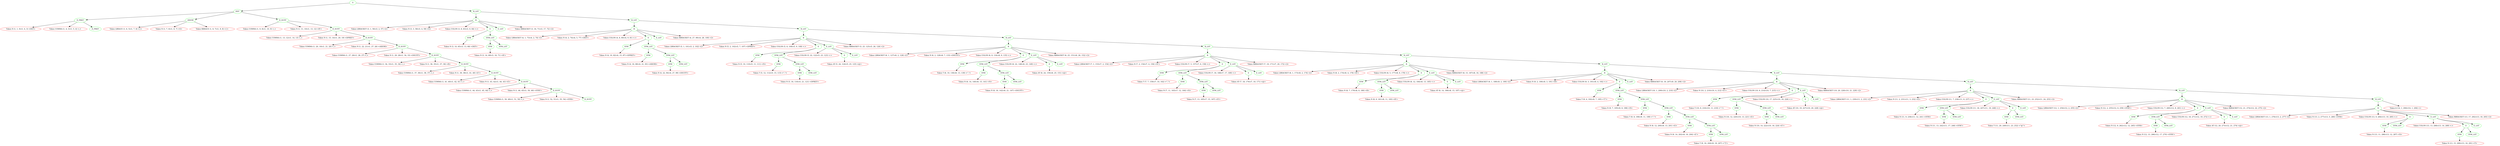 digraph {
1 [label="S"][color=green]
2 [label="DEF"][color=green]
3 [label="D_PREF"][color=green]
4 [label="Token N (1, 1, 0)-(1, 4, 3) <DEF>"][color=red]
3->4
5 [label="Token COMMA (1, 4, 3)-(1, 5, 4) <,>"][color=red]
3->5
6 [label="D_PREF"][color=green]
3->6
2->3
7 [label="AXIOM"][color=green]
8 [label="Token LBRACE (1, 6, 5)-(1, 7, 6) <{>"][color=red]
7->8
9 [label="Token N (1, 7, 6)-(1, 8, 7) <S>"][color=red]
7->9
10 [label="Token RBRACE (1, 8, 7)-(1, 9, 8) <}>"][color=red]
7->10
2->7
11 [label="D_SUFF"][color=green]
12 [label="Token COMMA (1, 9, 8)-(1, 10, 9) <,>"][color=red]
11->12
13 [label="Token N (1, 11, 10)-(1, 13, 12) <R'>"][color=red]
11->13
14 [label="D_SUFF"][color=green]
15 [label="Token COMMA (1, 13, 12)-(1, 14, 13) <,>"][color=red]
14->15
16 [label="Token N (1, 15, 14)-(1, 20, 19) <DPREF>"][color=red]
14->16
17 [label="D_SUFF"][color=green]
18 [label="Token COMMA (1, 20, 19)-(1, 21, 20) <,>"][color=red]
17->18
19 [label="Token N (1, 22, 21)-(1, 27, 26) <AXIOM>"][color=red]
17->19
20 [label="D_SUFF"][color=green]
21 [label="Token COMMA (1, 27, 26)-(1, 28, 27) <,>"][color=red]
20->21
22 [label="Token N (1, 29, 28)-(1, 34, 33) <DSUFF>"][color=red]
20->22
23 [label="D_SUFF"][color=green]
24 [label="Token COMMA (1, 34, 33)-(1, 35, 34) <,>"][color=red]
23->24
25 [label="Token N (1, 36, 35)-(1, 37, 36) <R>"][color=red]
23->25
26 [label="D_SUFF"][color=green]
27 [label="Token COMMA (1, 37, 36)-(1, 38, 37) <,>"][color=red]
26->27
28 [label="Token N (1, 39, 38)-(1, 41, 40) <E'>"][color=red]
26->28
29 [label="D_SUFF"][color=green]
30 [label="Token COMMA (1, 41, 40)-(1, 42, 41) <,>"][color=red]
29->30
31 [label="Token N (1, 43, 42)-(1, 44, 43) <E>"][color=red]
29->31
32 [label="D_SUFF"][color=green]
33 [label="Token COMMA (1, 44, 43)-(1, 45, 44) <,>"][color=red]
32->33
34 [label="Token N (1, 46, 45)-(1, 50, 49) <SYM'>"][color=red]
32->34
35 [label="D_SUFF"][color=green]
36 [label="Token COMMA (1, 50, 49)-(1, 51, 50) <,>"][color=red]
35->36
37 [label="Token N (1, 52, 51)-(1, 55, 54) <SYM>"][color=red]
35->37
38 [label="D_SUFF"][color=green]
35->38
32->35
29->32
26->29
23->26
20->23
17->20
14->17
11->14
2->11
1->2
39 [label="R_LST"][color=green]
40 [label="R"][color=green]
41 [label="Token LBRACKET (3, 1, 56)-(3, 2, 57) <[>"][color=red]
40->41
42 [label="Token N (3, 3, 58)-(3, 4, 59) <S>"][color=red]
40->42
43 [label="Token COLON (3, 8, 63)-(3, 9, 64) <:>"][color=red]
40->43
44 [label="E"][color=green]
45 [label="SYM"][color=green]
46 [label="Token N (3, 10, 65)-(3, 13, 68) <DEF>"][color=red]
45->46
44->45
47 [label="SYM_LST"][color=green]
48 [label="SYM"][color=green]
49 [label="Token N (3, 14, 69)-(3, 16, 71) <R'>"][color=red]
48->49
47->48
50 [label="SYM_LST"][color=green]
47->50
44->47
40->44
51 [label="E_LST"][color=green]
40->51
52 [label="Token RBRACKET (3, 16, 71)-(3, 17, 72) <]>"][color=red]
40->52
39->40
53 [label="R_LST"][color=green]
54 [label="R"][color=green]
55 [label="Token LBRACKET (4, 1, 73)-(4, 2, 74) <[>"][color=red]
54->55
56 [label="Token N (4, 2, 74)-(4, 5, 77) <DEF>"][color=red]
54->56
57 [label="Token COLON (4, 8, 80)-(4, 9, 81) <:>"][color=red]
54->57
58 [label="E"][color=green]
59 [label="SYM"][color=green]
60 [label="Token N (4, 10, 82)-(4, 15, 87) <DPREF>"][color=red]
59->60
58->59
61 [label="SYM_LST"][color=green]
62 [label="SYM"][color=green]
63 [label="Token N (4, 16, 88)-(4, 21, 93) <AXIOM>"][color=red]
62->63
61->62
64 [label="SYM_LST"][color=green]
65 [label="SYM"][color=green]
66 [label="Token N (4, 22, 94)-(4, 27, 99) <DSUFF>"][color=red]
65->66
64->65
67 [label="SYM_LST"][color=green]
64->67
61->64
58->61
54->58
68 [label="E_LST"][color=green]
54->68
69 [label="Token RBRACKET (4, 27, 99)-(4, 28, 100) <]>"][color=red]
54->69
53->54
70 [label="R_LST"][color=green]
71 [label="R"][color=green]
72 [label="Token LBRACKET (5, 1, 101)-(5, 2, 102) <[>"][color=red]
71->72
73 [label="Token N (5, 2, 102)-(5, 7, 107) <DPREF>"][color=red]
71->73
74 [label="Token COLON (5, 8, 108)-(5, 9, 109) <:>"][color=red]
71->74
75 [label="E"][color=green]
76 [label="SYM"][color=green]
77 [label="Token N (5, 10, 110)-(5, 11, 111) <N>"][color=red]
76->77
75->76
78 [label="SYM_LST"][color=green]
79 [label="SYM"][color=green]
80 [label="Token T (5, 12, 112)-(5, 15, 115) <\",\">"][color=red]
79->80
78->79
81 [label="SYM_LST"][color=green]
82 [label="SYM"][color=green]
83 [label="Token N (5, 16, 116)-(5, 21, 121) <DPREF>"][color=red]
82->83
81->82
84 [label="SYM_LST"][color=green]
81->84
78->81
75->78
71->75
85 [label="E_LST"][color=green]
86 [label="Token COLON (5, 22, 122)-(5, 23, 123) <:>"][color=red]
85->86
87 [label="E"][color=green]
88 [label="Token AT (5, 24, 124)-(5, 25, 125) <@>"][color=red]
87->88
85->87
89 [label="E_LST"][color=green]
85->89
71->85
90 [label="Token RBRACKET (5, 25, 125)-(5, 26, 126) <]>"][color=red]
71->90
70->71
91 [label="R_LST"][color=green]
92 [label="R"][color=green]
93 [label="Token LBRACKET (6, 1, 127)-(6, 2, 128) <[>"][color=red]
92->93
94 [label="Token N (6, 2, 128)-(6, 7, 133) <DSUFF>"][color=red]
92->94
95 [label="Token COLON (6, 8, 134)-(6, 9, 135) <:>"][color=red]
92->95
96 [label="E"][color=green]
97 [label="SYM"][color=green]
98 [label="Token T (6, 10, 136)-(6, 13, 139) <\",\">"][color=red]
97->98
96->97
99 [label="SYM_LST"][color=green]
100 [label="SYM"][color=green]
101 [label="Token N (6, 14, 140)-(6, 15, 141) <N>"][color=red]
100->101
99->100
102 [label="SYM_LST"][color=green]
103 [label="SYM"][color=green]
104 [label="Token N (6, 16, 142)-(6, 21, 147) <DSUFF>"][color=red]
103->104
102->103
105 [label="SYM_LST"][color=green]
102->105
99->102
96->99
92->96
106 [label="E_LST"][color=green]
107 [label="Token COLON (6, 22, 148)-(6, 23, 149) <:>"][color=red]
106->107
108 [label="E"][color=green]
109 [label="Token AT (6, 24, 150)-(6, 25, 151) <@>"][color=red]
108->109
106->108
110 [label="E_LST"][color=green]
106->110
92->106
111 [label="Token RBRACKET (6, 25, 151)-(6, 26, 152) <]>"][color=red]
92->111
91->92
112 [label="R_LST"][color=green]
113 [label="R"][color=green]
114 [label="Token LBRACKET (7, 1, 153)-(7, 2, 154) <[>"][color=red]
113->114
115 [label="Token N (7, 2, 154)-(7, 4, 156) <N'>"][color=red]
113->115
116 [label="Token COLON (7, 5, 157)-(7, 6, 158) <:>"][color=red]
113->116
117 [label="E"][color=green]
118 [label="SYM"][color=green]
119 [label="Token T (7, 7, 159)-(7, 10, 162) <\",\">"][color=red]
118->119
117->118
120 [label="SYM_LST"][color=green]
121 [label="SYM"][color=green]
122 [label="Token N (7, 11, 163)-(7, 12, 164) <N>"][color=red]
121->122
120->121
123 [label="SYM_LST"][color=green]
124 [label="SYM"][color=green]
125 [label="Token N (7, 13, 165)-(7, 15, 167) <N'>"][color=red]
124->125
123->124
126 [label="SYM_LST"][color=green]
123->126
120->123
117->120
113->117
127 [label="E_LST"][color=green]
128 [label="Token COLON (7, 16, 168)-(7, 17, 169) <:>"][color=red]
127->128
129 [label="E"][color=green]
130 [label="Token AT (7, 18, 170)-(7, 19, 171) <@>"][color=red]
129->130
127->129
131 [label="E_LST"][color=green]
127->131
113->127
132 [label="Token RBRACKET (7, 19, 171)-(7, 20, 172) <]>"][color=red]
113->132
112->113
133 [label="R_LST"][color=green]
134 [label="R"][color=green]
135 [label="Token LBRACKET (8, 1, 173)-(8, 2, 174) <[>"][color=red]
134->135
136 [label="Token N (8, 2, 174)-(8, 4, 176) <R'>"][color=red]
134->136
137 [label="Token COLON (8, 5, 177)-(8, 6, 178) <:>"][color=red]
134->137
138 [label="E"][color=green]
139 [label="SYM"][color=green]
140 [label="Token N (8, 7, 179)-(8, 8, 180) <R>"][color=red]
139->140
138->139
141 [label="SYM_LST"][color=green]
142 [label="SYM"][color=green]
143 [label="Token N (8, 9, 181)-(8, 11, 183) <R'>"][color=red]
142->143
141->142
144 [label="SYM_LST"][color=green]
141->144
138->141
134->138
145 [label="E_LST"][color=green]
146 [label="Token COLON (8, 12, 184)-(8, 13, 185) <:>"][color=red]
145->146
147 [label="E"][color=green]
148 [label="Token AT (8, 14, 186)-(8, 15, 187) <@>"][color=red]
147->148
145->147
149 [label="E_LST"][color=green]
145->149
134->145
150 [label="Token RBRACKET (8, 15, 187)-(8, 16, 188) <]>"][color=red]
134->150
133->134
151 [label="R_LST"][color=green]
152 [label="R"][color=green]
153 [label="Token LBRACKET (9, 1, 189)-(9, 2, 190) <[>"][color=red]
152->153
154 [label="Token N (9, 2, 190)-(9, 3, 191) <R>"][color=red]
152->154
155 [label="Token COLON (9, 3, 191)-(9, 4, 192) <:>"][color=red]
152->155
156 [label="E"][color=green]
157 [label="SYM"][color=green]
158 [label="Token T (9, 4, 192)-(9, 7, 195) <\"[\">"][color=red]
157->158
156->157
159 [label="SYM_LST"][color=green]
160 [label="SYM"][color=green]
161 [label="Token N (9, 7, 195)-(9, 8, 196) <N>"][color=red]
160->161
159->160
162 [label="SYM_LST"][color=green]
163 [label="SYM"][color=green]
164 [label="Token T (9, 8, 196)-(9, 11, 199) <\":\">"][color=red]
163->164
162->163
165 [label="SYM_LST"][color=green]
166 [label="SYM"][color=green]
167 [label="Token N (9, 12, 200)-(9, 13, 201) <E>"][color=red]
166->167
165->166
168 [label="SYM_LST"][color=green]
169 [label="SYM"][color=green]
170 [label="Token N (9, 14, 202)-(9, 16, 204) <E'>"][color=red]
169->170
168->169
171 [label="SYM_LST"][color=green]
172 [label="SYM"][color=green]
173 [label="Token T (9, 16, 204)-(9, 19, 207) <\"]\">"][color=red]
172->173
171->172
174 [label="SYM_LST"][color=green]
171->174
168->171
165->168
162->165
159->162
156->159
152->156
175 [label="E_LST"][color=green]
152->175
176 [label="Token RBRACKET (9, 19, 207)-(9, 20, 208) <]>"][color=red]
152->176
151->152
177 [label="R_LST"][color=green]
178 [label="R"][color=green]
179 [label="Token LBRACKET (10, 1, 209)-(10, 2, 210) <[>"][color=red]
178->179
180 [label="Token N (10, 2, 210)-(10, 4, 212) <E'>"][color=red]
178->180
181 [label="Token COLON (10, 6, 214)-(10, 7, 215) <:>"][color=red]
178->181
182 [label="E"][color=green]
183 [label="SYM"][color=green]
184 [label="Token T (10, 8, 216)-(10, 11, 219) <\":\">"][color=red]
183->184
182->183
185 [label="SYM_LST"][color=green]
186 [label="SYM"][color=green]
187 [label="Token N (10, 12, 220)-(10, 13, 221) <E>"][color=red]
186->187
185->186
188 [label="SYM_LST"][color=green]
189 [label="SYM"][color=green]
190 [label="Token N (10, 14, 222)-(10, 16, 224) <E'>"][color=red]
189->190
188->189
191 [label="SYM_LST"][color=green]
188->191
185->188
182->185
178->182
192 [label="E_LST"][color=green]
193 [label="Token COLON (10, 17, 225)-(10, 18, 226) <:>"][color=red]
192->193
194 [label="E"][color=green]
195 [label="Token AT (10, 19, 227)-(10, 20, 228) <@>"][color=red]
194->195
192->194
196 [label="E_LST"][color=green]
192->196
178->192
197 [label="Token RBRACKET (10, 20, 228)-(10, 21, 229) <]>"][color=red]
178->197
177->178
198 [label="R_LST"][color=green]
199 [label="R"][color=green]
200 [label="Token LBRACKET (11, 1, 230)-(11, 2, 231) <[>"][color=red]
199->200
201 [label="Token N (11, 2, 231)-(11, 3, 232) <E>"][color=red]
199->201
202 [label="Token COLON (11, 7, 236)-(11, 8, 237) <:>"][color=red]
199->202
203 [label="E"][color=green]
204 [label="SYM"][color=green]
205 [label="Token N (11, 9, 238)-(11, 12, 241) <SYM>"][color=red]
204->205
203->204
206 [label="SYM_LST"][color=green]
207 [label="SYM"][color=green]
208 [label="Token N (11, 13, 242)-(11, 17, 246) <SYM'>"][color=red]
207->208
206->207
209 [label="SYM_LST"][color=green]
206->209
203->206
199->203
210 [label="E_LST"][color=green]
211 [label="Token COLON (11, 18, 247)-(11, 19, 248) <:>"][color=red]
210->211
212 [label="E"][color=green]
213 [label="SYM"][color=green]
214 [label="Token T (11, 20, 249)-(11, 23, 252) <\"@\">"][color=red]
213->214
212->213
215 [label="SYM_LST"][color=green]
212->215
210->212
216 [label="E_LST"][color=green]
210->216
199->210
217 [label="Token RBRACKET (11, 23, 252)-(11, 24, 253) <]>"][color=red]
199->217
198->199
218 [label="R_LST"][color=green]
219 [label="R"][color=green]
220 [label="Token LBRACKET (12, 1, 254)-(12, 2, 255) <[>"][color=red]
219->220
221 [label="Token N (12, 2, 255)-(12, 6, 259) <SYM'>"][color=red]
219->221
222 [label="Token COLON (12, 7, 260)-(12, 8, 261) <:>"][color=red]
219->222
223 [label="E"][color=green]
224 [label="SYM"][color=green]
225 [label="Token N (12, 9, 262)-(12, 12, 265) <SYM>"][color=red]
224->225
223->224
226 [label="SYM_LST"][color=green]
227 [label="SYM"][color=green]
228 [label="Token N (12, 13, 266)-(12, 17, 270) <SYM'>"][color=red]
227->228
226->227
229 [label="SYM_LST"][color=green]
226->229
223->226
219->223
230 [label="E_LST"][color=green]
231 [label="Token COLON (12, 18, 271)-(12, 19, 272) <:>"][color=red]
230->231
232 [label="E"][color=green]
233 [label="Token AT (12, 20, 273)-(12, 21, 274) <@>"][color=red]
232->233
230->232
234 [label="E_LST"][color=green]
230->234
219->230
235 [label="Token RBRACKET (12, 21, 274)-(12, 22, 275) <]>"][color=red]
219->235
218->219
236 [label="R_LST"][color=green]
237 [label="R"][color=green]
238 [label="Token LBRACKET (13, 1, 276)-(13, 2, 277) <[>"][color=red]
237->238
239 [label="Token N (13, 2, 277)-(13, 5, 280) <SYM>"][color=red]
237->239
240 [label="Token COLON (13, 9, 284)-(13, 10, 285) <:>"][color=red]
237->240
241 [label="E"][color=green]
242 [label="SYM"][color=green]
243 [label="Token N (13, 11, 286)-(13, 12, 287) <N>"][color=red]
242->243
241->242
244 [label="SYM_LST"][color=green]
241->244
237->241
245 [label="E_LST"][color=green]
246 [label="Token COLON (13, 13, 288)-(13, 14, 289) <:>"][color=red]
245->246
247 [label="E"][color=green]
248 [label="SYM"][color=green]
249 [label="Token N (13, 15, 290)-(13, 16, 291) <T>"][color=red]
248->249
247->248
250 [label="SYM_LST"][color=green]
247->250
245->247
251 [label="E_LST"][color=green]
245->251
237->245
252 [label="Token RBRACKET (13, 17, 292)-(13, 18, 293) <]>"][color=red]
237->252
236->237
255 [label="Token $ (14, 1, 294)-(14, 1, 294) <>"][color=red]
236->255
218->236
198->218
177->198
151->177
133->151
112->133
91->112
70->91
53->70
39->53
1->39
}
